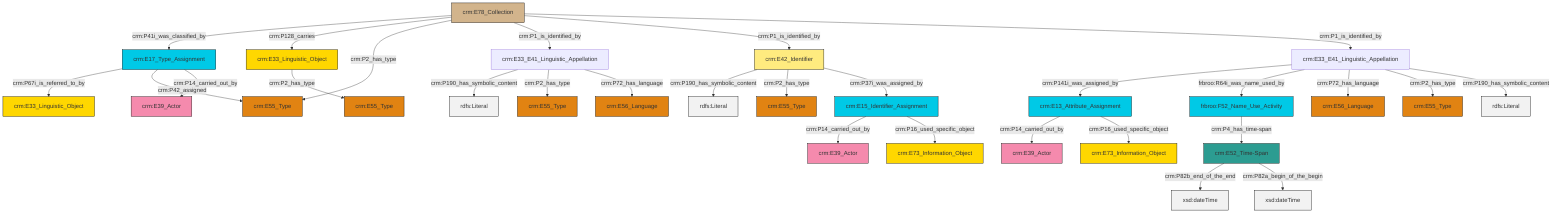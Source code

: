 graph TD
classDef Literal fill:#f2f2f2,stroke:#000000;
classDef CRM_Entity fill:#FFFFFF,stroke:#000000;
classDef Temporal_Entity fill:#00C9E6, stroke:#000000;
classDef Type fill:#E18312, stroke:#000000;
classDef Time-Span fill:#2C9C91, stroke:#000000;
classDef Appellation fill:#FFEB7F, stroke:#000000;
classDef Place fill:#008836, stroke:#000000;
classDef Persistent_Item fill:#B266B2, stroke:#000000;
classDef Conceptual_Object fill:#FFD700, stroke:#000000;
classDef Physical_Thing fill:#D2B48C, stroke:#000000;
classDef Actor fill:#f58aad, stroke:#000000;
classDef PC_Classes fill:#4ce600, stroke:#000000;
classDef Multi fill:#cccccc,stroke:#000000;

4["crm:E42_Identifier"]:::Appellation -->|crm:P190_has_symbolic_content| 5[rdfs:Literal]:::Literal
6["crm:E33_E41_Linguistic_Appellation"]:::Default -->|crm:P190_has_symbolic_content| 7[rdfs:Literal]:::Literal
8["crm:E78_Collection"]:::Physical_Thing -->|crm:P41i_was_classified_by| 9["crm:E17_Type_Assignment"]:::Temporal_Entity
12["crm:E15_Identifier_Assignment"]:::Temporal_Entity -->|crm:P14_carried_out_by| 13["crm:E39_Actor"]:::Actor
4["crm:E42_Identifier"]:::Appellation -->|crm:P2_has_type| 2["crm:E55_Type"]:::Type
16["crm:E52_Time-Span"]:::Time-Span -->|crm:P82b_end_of_the_end| 17[xsd:dateTime]:::Literal
25["frbroo:F52_Name_Use_Activity"]:::Temporal_Entity -->|crm:P4_has_time-span| 16["crm:E52_Time-Span"]:::Time-Span
26["crm:E33_E41_Linguistic_Appellation"]:::Default -->|crm:P141i_was_assigned_by| 18["crm:E13_Attribute_Assignment"]:::Temporal_Entity
9["crm:E17_Type_Assignment"]:::Temporal_Entity -->|crm:P67i_is_referred_to_by| 14["crm:E33_Linguistic_Object"]:::Conceptual_Object
18["crm:E13_Attribute_Assignment"]:::Temporal_Entity -->|crm:P14_carried_out_by| 29["crm:E39_Actor"]:::Actor
18["crm:E13_Attribute_Assignment"]:::Temporal_Entity -->|crm:P16_used_specific_object| 30["crm:E73_Information_Object"]:::Conceptual_Object
6["crm:E33_E41_Linguistic_Appellation"]:::Default -->|crm:P2_has_type| 22["crm:E55_Type"]:::Type
4["crm:E42_Identifier"]:::Appellation -->|crm:P37i_was_assigned_by| 12["crm:E15_Identifier_Assignment"]:::Temporal_Entity
6["crm:E33_E41_Linguistic_Appellation"]:::Default -->|crm:P72_has_language| 10["crm:E56_Language"]:::Type
16["crm:E52_Time-Span"]:::Time-Span -->|crm:P82a_begin_of_the_begin| 34[xsd:dateTime]:::Literal
8["crm:E78_Collection"]:::Physical_Thing -->|crm:P128_carries| 35["crm:E33_Linguistic_Object"]:::Conceptual_Object
9["crm:E17_Type_Assignment"]:::Temporal_Entity -->|crm:P42_assigned| 36["crm:E55_Type"]:::Type
8["crm:E78_Collection"]:::Physical_Thing -->|crm:P2_has_type| 36["crm:E55_Type"]:::Type
35["crm:E33_Linguistic_Object"]:::Conceptual_Object -->|crm:P2_has_type| 0["crm:E55_Type"]:::Type
12["crm:E15_Identifier_Assignment"]:::Temporal_Entity -->|crm:P16_used_specific_object| 20["crm:E73_Information_Object"]:::Conceptual_Object
8["crm:E78_Collection"]:::Physical_Thing -->|crm:P1_is_identified_by| 6["crm:E33_E41_Linguistic_Appellation"]:::Default
8["crm:E78_Collection"]:::Physical_Thing -->|crm:P1_is_identified_by| 4["crm:E42_Identifier"]:::Appellation
8["crm:E78_Collection"]:::Physical_Thing -->|crm:P1_is_identified_by| 26["crm:E33_E41_Linguistic_Appellation"]:::Default
26["crm:E33_E41_Linguistic_Appellation"]:::Default -->|frbroo:R64i_was_name_used_by| 25["frbroo:F52_Name_Use_Activity"]:::Temporal_Entity
26["crm:E33_E41_Linguistic_Appellation"]:::Default -->|crm:P72_has_language| 40["crm:E56_Language"]:::Type
26["crm:E33_E41_Linguistic_Appellation"]:::Default -->|crm:P2_has_type| 27["crm:E55_Type"]:::Type
9["crm:E17_Type_Assignment"]:::Temporal_Entity -->|crm:P14_carried_out_by| 31["crm:E39_Actor"]:::Actor
26["crm:E33_E41_Linguistic_Appellation"]:::Default -->|crm:P190_has_symbolic_content| 51[rdfs:Literal]:::Literal